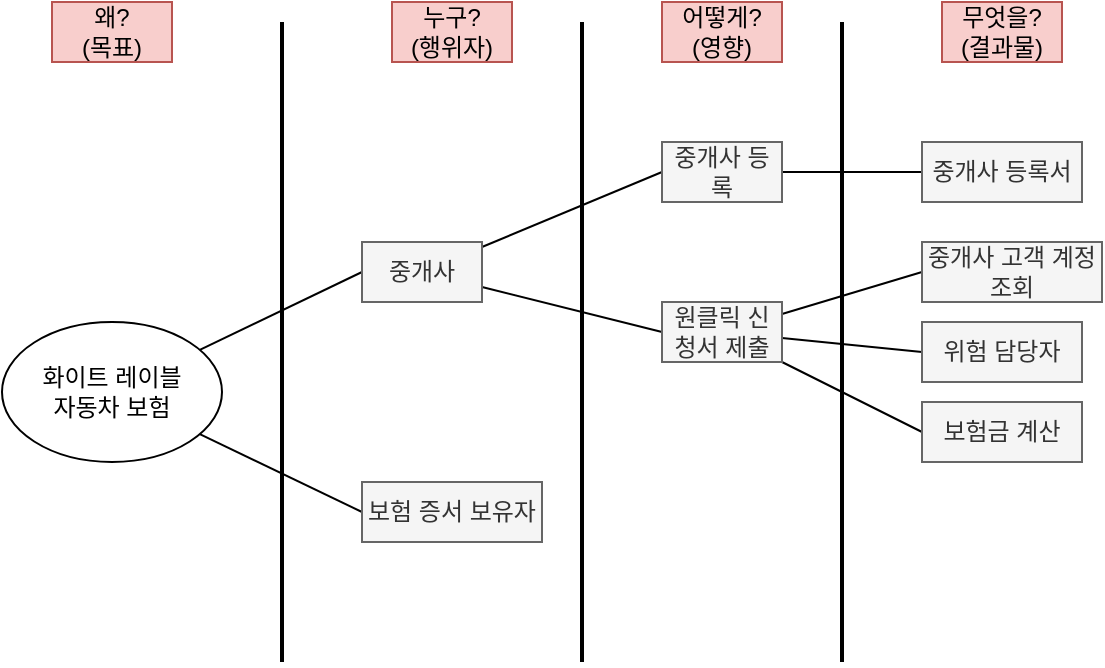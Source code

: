 <mxfile version="26.1.1">
  <diagram name="Page-1" id="tzlFOQ0LKOWrSjFKP1en">
    <mxGraphModel dx="1114" dy="878" grid="1" gridSize="10" guides="1" tooltips="1" connect="1" arrows="1" fold="1" page="1" pageScale="1" pageWidth="827" pageHeight="1169" math="0" shadow="0">
      <root>
        <mxCell id="0" />
        <mxCell id="1" parent="0" />
        <mxCell id="fbUhkxvDtJaXmFdMhdaP-10" style="rounded=0;orthogonalLoop=1;jettySize=auto;html=1;entryX=0;entryY=0.5;entryDx=0;entryDy=0;endArrow=none;startFill=0;" edge="1" parent="1" source="fbUhkxvDtJaXmFdMhdaP-1" target="fbUhkxvDtJaXmFdMhdaP-2">
          <mxGeometry relative="1" as="geometry" />
        </mxCell>
        <mxCell id="fbUhkxvDtJaXmFdMhdaP-11" style="rounded=0;orthogonalLoop=1;jettySize=auto;html=1;entryX=0;entryY=0.5;entryDx=0;entryDy=0;endArrow=none;startFill=0;" edge="1" parent="1" source="fbUhkxvDtJaXmFdMhdaP-1" target="fbUhkxvDtJaXmFdMhdaP-3">
          <mxGeometry relative="1" as="geometry" />
        </mxCell>
        <mxCell id="fbUhkxvDtJaXmFdMhdaP-1" value="화이트 레이블&lt;div&gt;자동차 보험&lt;/div&gt;" style="ellipse;whiteSpace=wrap;html=1;" vertex="1" parent="1">
          <mxGeometry x="70" y="190" width="110" height="70" as="geometry" />
        </mxCell>
        <mxCell id="fbUhkxvDtJaXmFdMhdaP-12" style="rounded=0;orthogonalLoop=1;jettySize=auto;html=1;entryX=0;entryY=0.5;entryDx=0;entryDy=0;endArrow=none;startFill=0;" edge="1" parent="1" source="fbUhkxvDtJaXmFdMhdaP-2" target="fbUhkxvDtJaXmFdMhdaP-4">
          <mxGeometry relative="1" as="geometry" />
        </mxCell>
        <mxCell id="fbUhkxvDtJaXmFdMhdaP-13" style="rounded=0;orthogonalLoop=1;jettySize=auto;html=1;entryX=0;entryY=0.5;entryDx=0;entryDy=0;endArrow=none;startFill=0;" edge="1" parent="1" source="fbUhkxvDtJaXmFdMhdaP-2" target="fbUhkxvDtJaXmFdMhdaP-5">
          <mxGeometry relative="1" as="geometry" />
        </mxCell>
        <mxCell id="fbUhkxvDtJaXmFdMhdaP-2" value="중개사" style="text;html=1;align=center;verticalAlign=middle;whiteSpace=wrap;rounded=0;fillColor=#f5f5f5;fontColor=#333333;strokeColor=#666666;" vertex="1" parent="1">
          <mxGeometry x="250" y="150" width="60" height="30" as="geometry" />
        </mxCell>
        <mxCell id="fbUhkxvDtJaXmFdMhdaP-3" value="보험 증서 보유자" style="text;html=1;align=center;verticalAlign=middle;whiteSpace=wrap;rounded=0;fillColor=#f5f5f5;fontColor=#333333;strokeColor=#666666;" vertex="1" parent="1">
          <mxGeometry x="250" y="270" width="90" height="30" as="geometry" />
        </mxCell>
        <mxCell id="fbUhkxvDtJaXmFdMhdaP-14" style="rounded=0;orthogonalLoop=1;jettySize=auto;html=1;entryX=0;entryY=0.5;entryDx=0;entryDy=0;endArrow=none;startFill=0;" edge="1" parent="1" source="fbUhkxvDtJaXmFdMhdaP-4" target="fbUhkxvDtJaXmFdMhdaP-6">
          <mxGeometry relative="1" as="geometry" />
        </mxCell>
        <mxCell id="fbUhkxvDtJaXmFdMhdaP-4" value="중개사 등록" style="text;html=1;align=center;verticalAlign=middle;whiteSpace=wrap;rounded=0;fillColor=#f5f5f5;fontColor=#333333;strokeColor=#666666;" vertex="1" parent="1">
          <mxGeometry x="400" y="100" width="60" height="30" as="geometry" />
        </mxCell>
        <mxCell id="fbUhkxvDtJaXmFdMhdaP-15" style="rounded=0;orthogonalLoop=1;jettySize=auto;html=1;entryX=0;entryY=0.5;entryDx=0;entryDy=0;endArrow=none;startFill=0;" edge="1" parent="1" source="fbUhkxvDtJaXmFdMhdaP-5" target="fbUhkxvDtJaXmFdMhdaP-8">
          <mxGeometry relative="1" as="geometry" />
        </mxCell>
        <mxCell id="fbUhkxvDtJaXmFdMhdaP-16" style="rounded=0;orthogonalLoop=1;jettySize=auto;html=1;entryX=0;entryY=0.5;entryDx=0;entryDy=0;endArrow=none;startFill=0;" edge="1" parent="1" source="fbUhkxvDtJaXmFdMhdaP-5" target="fbUhkxvDtJaXmFdMhdaP-7">
          <mxGeometry relative="1" as="geometry" />
        </mxCell>
        <mxCell id="fbUhkxvDtJaXmFdMhdaP-17" style="rounded=0;orthogonalLoop=1;jettySize=auto;html=1;entryX=0;entryY=0.5;entryDx=0;entryDy=0;endArrow=none;startFill=0;" edge="1" parent="1" source="fbUhkxvDtJaXmFdMhdaP-5" target="fbUhkxvDtJaXmFdMhdaP-9">
          <mxGeometry relative="1" as="geometry" />
        </mxCell>
        <mxCell id="fbUhkxvDtJaXmFdMhdaP-5" value="원클릭 신청서 제출" style="text;html=1;align=center;verticalAlign=middle;whiteSpace=wrap;rounded=0;fillColor=#f5f5f5;fontColor=#333333;strokeColor=#666666;" vertex="1" parent="1">
          <mxGeometry x="400" y="180" width="60" height="30" as="geometry" />
        </mxCell>
        <mxCell id="fbUhkxvDtJaXmFdMhdaP-6" value="중개사 등록서" style="text;html=1;align=center;verticalAlign=middle;whiteSpace=wrap;rounded=0;fillColor=#f5f5f5;fontColor=#333333;strokeColor=#666666;" vertex="1" parent="1">
          <mxGeometry x="530" y="100" width="80" height="30" as="geometry" />
        </mxCell>
        <mxCell id="fbUhkxvDtJaXmFdMhdaP-7" value="중개사 고객 계정&lt;div&gt;조회&lt;/div&gt;" style="text;html=1;align=center;verticalAlign=middle;whiteSpace=wrap;rounded=0;fillColor=#f5f5f5;fontColor=#333333;strokeColor=#666666;" vertex="1" parent="1">
          <mxGeometry x="530" y="150" width="90" height="30" as="geometry" />
        </mxCell>
        <mxCell id="fbUhkxvDtJaXmFdMhdaP-8" value="위험 담당자" style="text;html=1;align=center;verticalAlign=middle;whiteSpace=wrap;rounded=0;fillColor=#f5f5f5;fontColor=#333333;strokeColor=#666666;" vertex="1" parent="1">
          <mxGeometry x="530" y="190" width="80" height="30" as="geometry" />
        </mxCell>
        <mxCell id="fbUhkxvDtJaXmFdMhdaP-9" value="보험금 계산" style="text;html=1;align=center;verticalAlign=middle;whiteSpace=wrap;rounded=0;fillColor=#f5f5f5;fontColor=#333333;strokeColor=#666666;" vertex="1" parent="1">
          <mxGeometry x="530" y="230" width="80" height="30" as="geometry" />
        </mxCell>
        <mxCell id="fbUhkxvDtJaXmFdMhdaP-18" value="" style="endArrow=none;html=1;rounded=0;strokeWidth=2;" edge="1" parent="1">
          <mxGeometry width="50" height="50" relative="1" as="geometry">
            <mxPoint x="210" y="360" as="sourcePoint" />
            <mxPoint x="210" y="40" as="targetPoint" />
          </mxGeometry>
        </mxCell>
        <mxCell id="fbUhkxvDtJaXmFdMhdaP-19" value="" style="endArrow=none;html=1;rounded=0;strokeWidth=2;" edge="1" parent="1">
          <mxGeometry width="50" height="50" relative="1" as="geometry">
            <mxPoint x="360" y="360" as="sourcePoint" />
            <mxPoint x="360" y="40" as="targetPoint" />
          </mxGeometry>
        </mxCell>
        <mxCell id="fbUhkxvDtJaXmFdMhdaP-20" value="" style="endArrow=none;html=1;rounded=0;strokeWidth=2;" edge="1" parent="1">
          <mxGeometry width="50" height="50" relative="1" as="geometry">
            <mxPoint x="490" y="360" as="sourcePoint" />
            <mxPoint x="490" y="40" as="targetPoint" />
          </mxGeometry>
        </mxCell>
        <mxCell id="fbUhkxvDtJaXmFdMhdaP-21" value="왜?&lt;div&gt;(목표)&lt;/div&gt;" style="text;html=1;align=center;verticalAlign=middle;whiteSpace=wrap;rounded=0;fillColor=#f8cecc;strokeColor=#b85450;" vertex="1" parent="1">
          <mxGeometry x="95" y="30" width="60" height="30" as="geometry" />
        </mxCell>
        <mxCell id="fbUhkxvDtJaXmFdMhdaP-22" value="누구?&lt;div&gt;(행위자)&lt;/div&gt;" style="text;html=1;align=center;verticalAlign=middle;whiteSpace=wrap;rounded=0;fillColor=#f8cecc;strokeColor=#b85450;" vertex="1" parent="1">
          <mxGeometry x="265" y="30" width="60" height="30" as="geometry" />
        </mxCell>
        <mxCell id="fbUhkxvDtJaXmFdMhdaP-23" value="어떻게?&lt;div&gt;(영향)&lt;/div&gt;" style="text;html=1;align=center;verticalAlign=middle;whiteSpace=wrap;rounded=0;fillColor=#f8cecc;strokeColor=#b85450;" vertex="1" parent="1">
          <mxGeometry x="400" y="30" width="60" height="30" as="geometry" />
        </mxCell>
        <mxCell id="fbUhkxvDtJaXmFdMhdaP-24" value="무엇을?&lt;div&gt;(결과물)&lt;/div&gt;" style="text;html=1;align=center;verticalAlign=middle;whiteSpace=wrap;rounded=0;fillColor=#f8cecc;strokeColor=#b85450;" vertex="1" parent="1">
          <mxGeometry x="540" y="30" width="60" height="30" as="geometry" />
        </mxCell>
      </root>
    </mxGraphModel>
  </diagram>
</mxfile>
